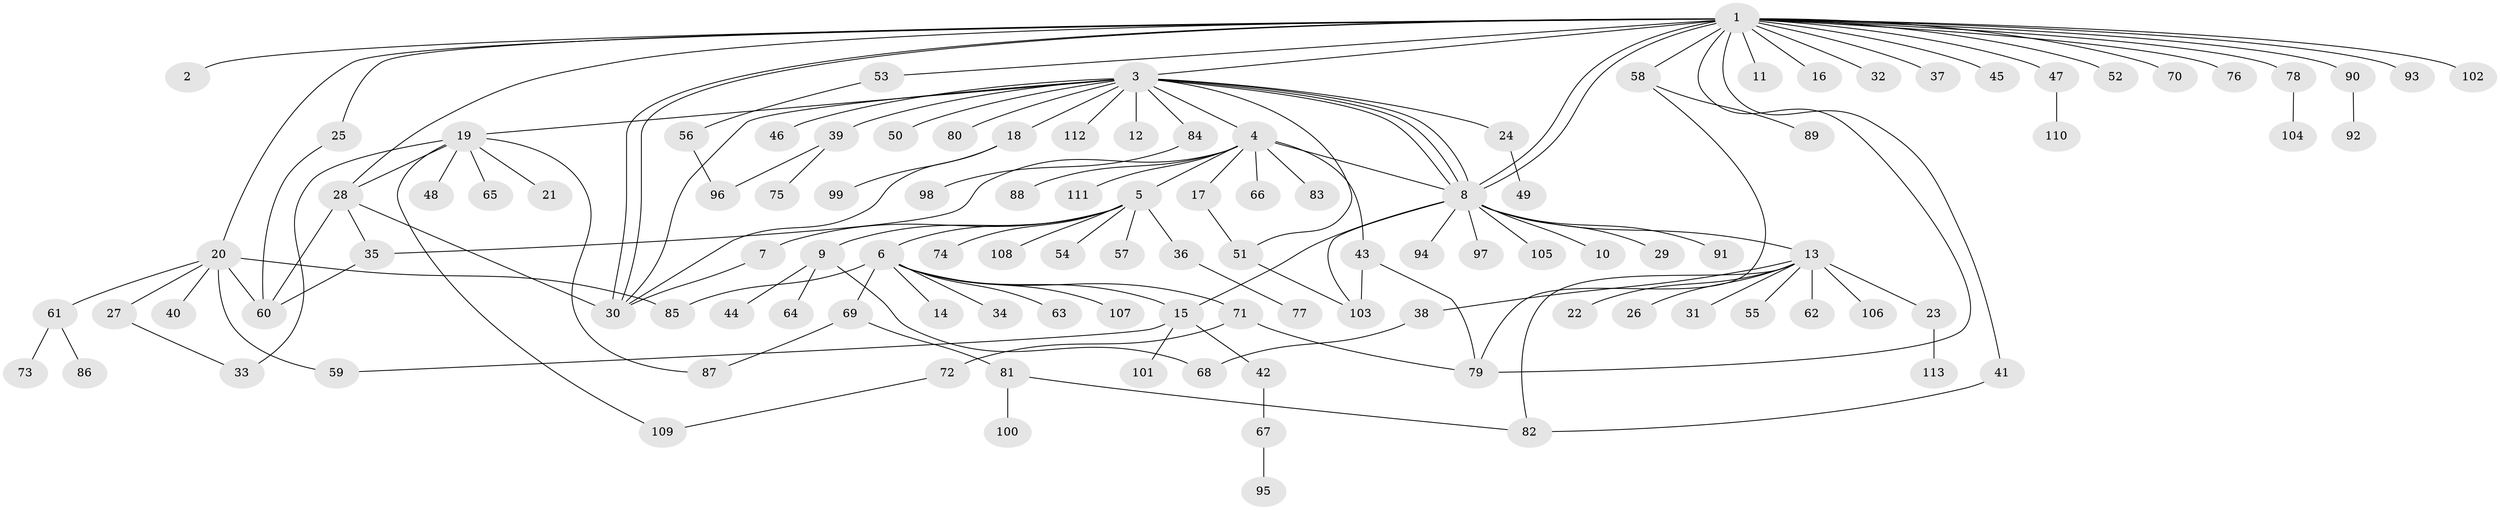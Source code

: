 // Generated by graph-tools (version 1.1) at 2025/48/03/09/25 04:48:08]
// undirected, 113 vertices, 143 edges
graph export_dot {
graph [start="1"]
  node [color=gray90,style=filled];
  1;
  2;
  3;
  4;
  5;
  6;
  7;
  8;
  9;
  10;
  11;
  12;
  13;
  14;
  15;
  16;
  17;
  18;
  19;
  20;
  21;
  22;
  23;
  24;
  25;
  26;
  27;
  28;
  29;
  30;
  31;
  32;
  33;
  34;
  35;
  36;
  37;
  38;
  39;
  40;
  41;
  42;
  43;
  44;
  45;
  46;
  47;
  48;
  49;
  50;
  51;
  52;
  53;
  54;
  55;
  56;
  57;
  58;
  59;
  60;
  61;
  62;
  63;
  64;
  65;
  66;
  67;
  68;
  69;
  70;
  71;
  72;
  73;
  74;
  75;
  76;
  77;
  78;
  79;
  80;
  81;
  82;
  83;
  84;
  85;
  86;
  87;
  88;
  89;
  90;
  91;
  92;
  93;
  94;
  95;
  96;
  97;
  98;
  99;
  100;
  101;
  102;
  103;
  104;
  105;
  106;
  107;
  108;
  109;
  110;
  111;
  112;
  113;
  1 -- 2;
  1 -- 3;
  1 -- 8;
  1 -- 8;
  1 -- 11;
  1 -- 16;
  1 -- 20;
  1 -- 25;
  1 -- 28;
  1 -- 30;
  1 -- 30;
  1 -- 32;
  1 -- 37;
  1 -- 41;
  1 -- 45;
  1 -- 47;
  1 -- 52;
  1 -- 53;
  1 -- 58;
  1 -- 70;
  1 -- 76;
  1 -- 78;
  1 -- 79;
  1 -- 90;
  1 -- 93;
  1 -- 102;
  3 -- 4;
  3 -- 8;
  3 -- 8;
  3 -- 8;
  3 -- 12;
  3 -- 18;
  3 -- 19;
  3 -- 24;
  3 -- 30;
  3 -- 39;
  3 -- 46;
  3 -- 50;
  3 -- 51;
  3 -- 80;
  3 -- 84;
  3 -- 112;
  4 -- 5;
  4 -- 8;
  4 -- 17;
  4 -- 35;
  4 -- 43;
  4 -- 66;
  4 -- 83;
  4 -- 88;
  4 -- 111;
  5 -- 6;
  5 -- 7;
  5 -- 9;
  5 -- 36;
  5 -- 54;
  5 -- 57;
  5 -- 74;
  5 -- 108;
  6 -- 14;
  6 -- 15;
  6 -- 34;
  6 -- 63;
  6 -- 69;
  6 -- 71;
  6 -- 85;
  6 -- 107;
  7 -- 30;
  8 -- 10;
  8 -- 13;
  8 -- 15;
  8 -- 29;
  8 -- 91;
  8 -- 94;
  8 -- 97;
  8 -- 103;
  8 -- 105;
  9 -- 44;
  9 -- 64;
  9 -- 68;
  13 -- 22;
  13 -- 23;
  13 -- 26;
  13 -- 31;
  13 -- 38;
  13 -- 55;
  13 -- 62;
  13 -- 82;
  13 -- 106;
  15 -- 42;
  15 -- 59;
  15 -- 101;
  17 -- 51;
  18 -- 30;
  18 -- 99;
  19 -- 21;
  19 -- 28;
  19 -- 33;
  19 -- 48;
  19 -- 65;
  19 -- 87;
  19 -- 109;
  20 -- 27;
  20 -- 40;
  20 -- 59;
  20 -- 60;
  20 -- 61;
  20 -- 85;
  23 -- 113;
  24 -- 49;
  25 -- 60;
  27 -- 33;
  28 -- 30;
  28 -- 35;
  28 -- 60;
  35 -- 60;
  36 -- 77;
  38 -- 68;
  39 -- 75;
  39 -- 96;
  41 -- 82;
  42 -- 67;
  43 -- 79;
  43 -- 103;
  47 -- 110;
  51 -- 103;
  53 -- 56;
  56 -- 96;
  58 -- 79;
  58 -- 89;
  61 -- 73;
  61 -- 86;
  67 -- 95;
  69 -- 81;
  69 -- 87;
  71 -- 72;
  71 -- 79;
  72 -- 109;
  78 -- 104;
  81 -- 82;
  81 -- 100;
  84 -- 98;
  90 -- 92;
}

